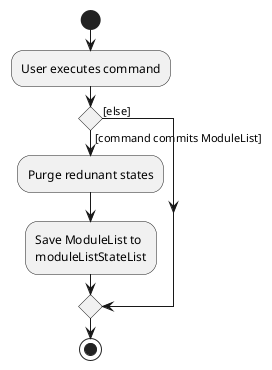 @startuml
start
:User executes command;

'Since the beta syntax does not support placing the condition outside the
'diamond we place it as the true branch instead.

if () then ([command commits ModuleList])
    :Purge redunant states;
    :Save ModuleList to
    moduleListStateList;
else ([else])
endif
stop
@enduml
